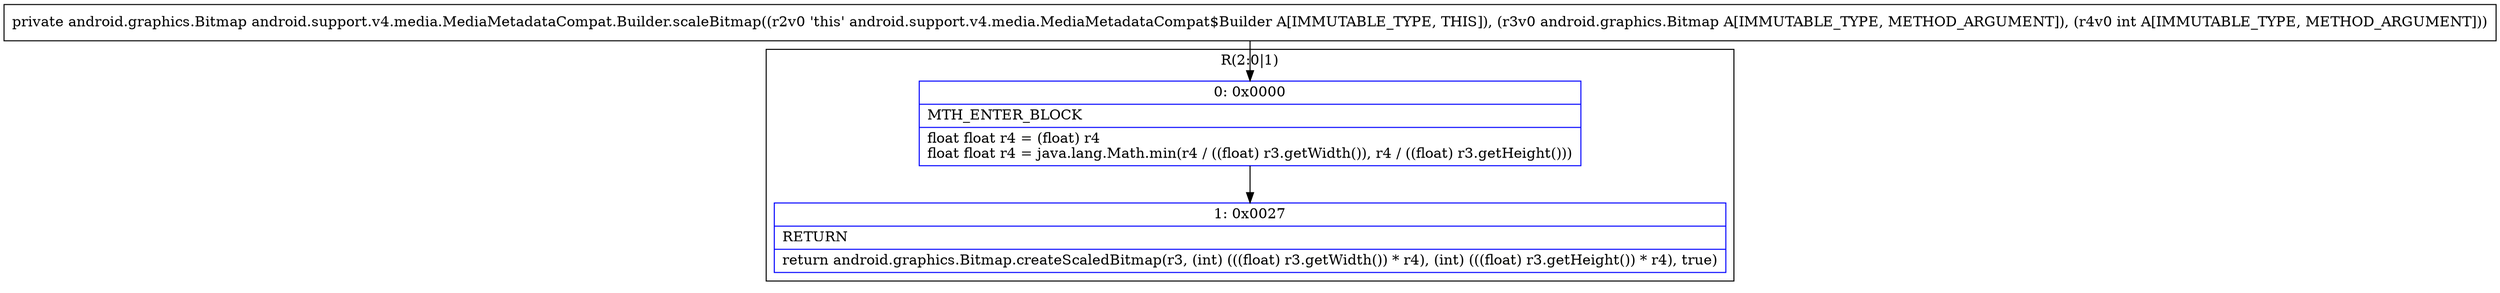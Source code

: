 digraph "CFG forandroid.support.v4.media.MediaMetadataCompat.Builder.scaleBitmap(Landroid\/graphics\/Bitmap;I)Landroid\/graphics\/Bitmap;" {
subgraph cluster_Region_300597679 {
label = "R(2:0|1)";
node [shape=record,color=blue];
Node_0 [shape=record,label="{0\:\ 0x0000|MTH_ENTER_BLOCK\l|float float r4 = (float) r4\lfloat float r4 = java.lang.Math.min(r4 \/ ((float) r3.getWidth()), r4 \/ ((float) r3.getHeight()))\l}"];
Node_1 [shape=record,label="{1\:\ 0x0027|RETURN\l|return android.graphics.Bitmap.createScaledBitmap(r3, (int) (((float) r3.getWidth()) * r4), (int) (((float) r3.getHeight()) * r4), true)\l}"];
}
MethodNode[shape=record,label="{private android.graphics.Bitmap android.support.v4.media.MediaMetadataCompat.Builder.scaleBitmap((r2v0 'this' android.support.v4.media.MediaMetadataCompat$Builder A[IMMUTABLE_TYPE, THIS]), (r3v0 android.graphics.Bitmap A[IMMUTABLE_TYPE, METHOD_ARGUMENT]), (r4v0 int A[IMMUTABLE_TYPE, METHOD_ARGUMENT])) }"];
MethodNode -> Node_0;
Node_0 -> Node_1;
}

